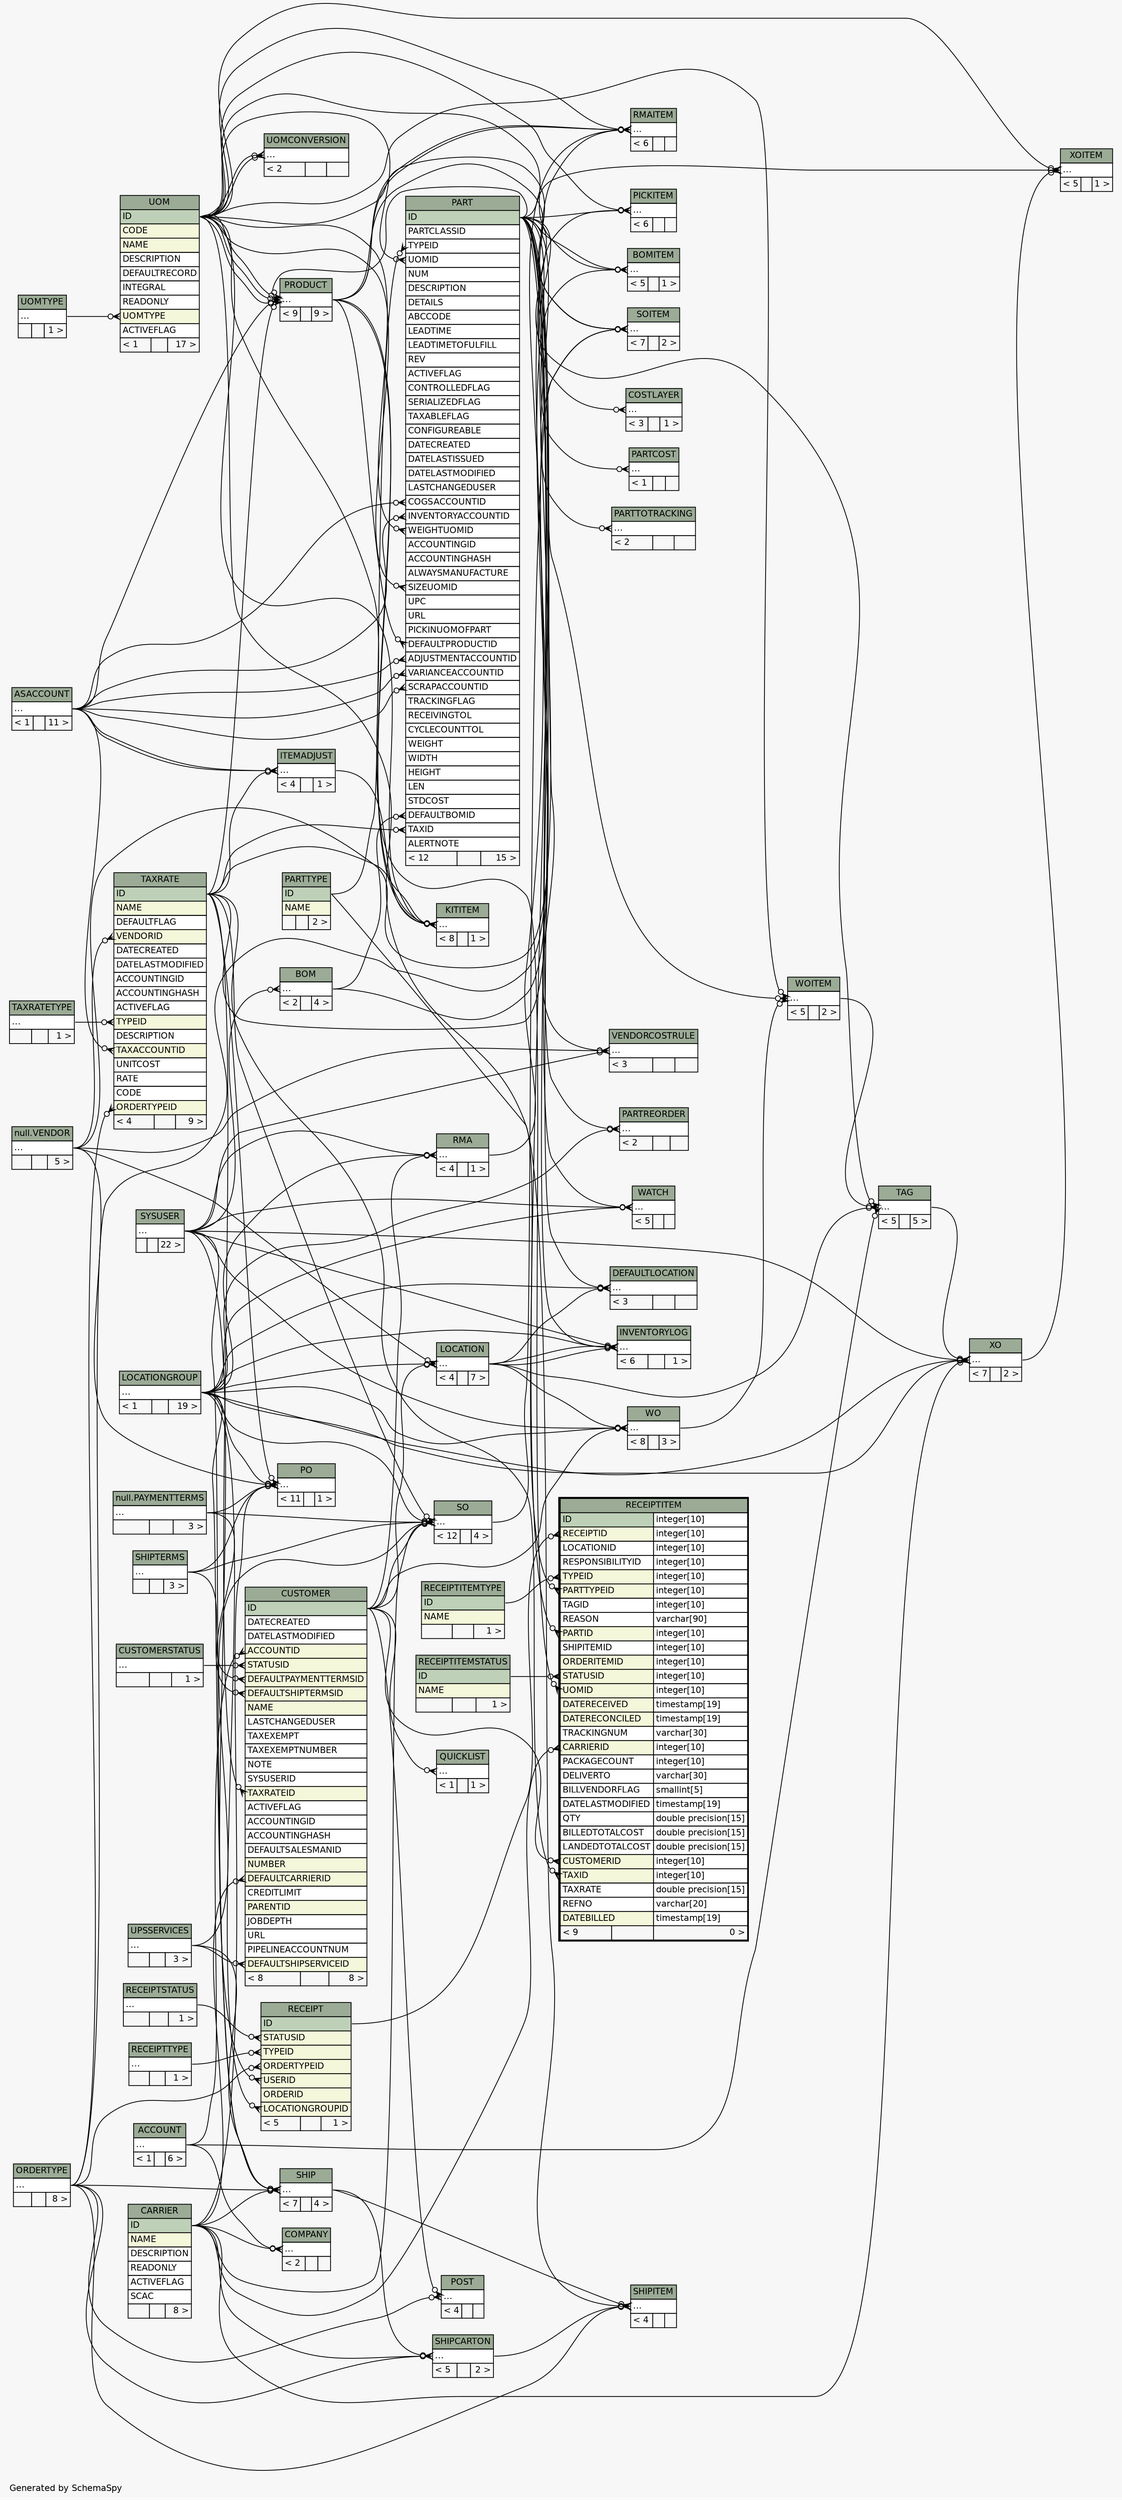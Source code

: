 // dot 2.26.3 on Linux 3.5.0-34-generic
// SchemaSpy rev 590
digraph "twoDegreesRelationshipsDiagram" {
  graph [
    rankdir="RL"
    bgcolor="#f7f7f7"
    label="\nGenerated by SchemaSpy"
    labeljust="l"
    nodesep="0.18"
    ranksep="0.46"
    fontname="Helvetica"
    fontsize="11"
  ];
  node [
    fontname="Helvetica"
    fontsize="11"
    shape="plaintext"
  ];
  edge [
    arrowsize="0.8"
  ];
  "BOM":"elipses":w -> "SYSUSER":"elipses":e [arrowhead=none dir=back arrowtail=crowodot];
  "BOMITEM":"elipses":w -> "BOM":"elipses":e [arrowhead=none dir=back arrowtail=crowodot];
  "BOMITEM":"elipses":w -> "PART":"ID":e [arrowhead=none dir=back arrowtail=crowodot];
  "BOMITEM":"elipses":w -> "UOM":"ID":e [arrowhead=none dir=back arrowtail=crowodot];
  "COMPANY":"elipses":w -> "ACCOUNT":"elipses":e [arrowhead=none dir=back arrowtail=crowodot];
  "COMPANY":"elipses":w -> "CARRIER":"ID":e [arrowhead=none dir=back arrowtail=crowodot];
  "COSTLAYER":"elipses":w -> "PART":"ID":e [arrowhead=none dir=back arrowtail=crowodot];
  "CUSTOMER":"ACCOUNTID":w -> "ACCOUNT":"elipses":e [arrowhead=none dir=back arrowtail=crowodot];
  "CUSTOMER":"DEFAULTCARRIERID":w -> "CARRIER":"ID":e [arrowhead=none dir=back arrowtail=crowodot];
  "CUSTOMER":"DEFAULTPAYMENTTERMSID":w -> "null.PAYMENTTERMS":"elipses":e [arrowhead=none dir=back arrowtail=crowodot];
  "CUSTOMER":"DEFAULTSHIPSERVICEID":w -> "UPSSERVICES":"elipses":e [arrowhead=none dir=back arrowtail=crowodot];
  "CUSTOMER":"DEFAULTSHIPTERMSID":w -> "SHIPTERMS":"elipses":e [arrowhead=none dir=back arrowtail=crowodot];
  "CUSTOMER":"STATUSID":w -> "CUSTOMERSTATUS":"elipses":e [arrowhead=none dir=back arrowtail=crowodot];
  "CUSTOMER":"TAXRATEID":w -> "TAXRATE":"ID":e [arrowhead=none dir=back arrowtail=crowodot];
  "DEFAULTLOCATION":"elipses":w -> "LOCATIONGROUP":"elipses":e [arrowhead=none dir=back arrowtail=crowodot];
  "DEFAULTLOCATION":"elipses":w -> "LOCATION":"elipses":e [arrowhead=none dir=back arrowtail=crowodot];
  "DEFAULTLOCATION":"elipses":w -> "PART":"ID":e [arrowhead=none dir=back arrowtail=crowodot];
  "INVENTORYLOG":"elipses":w -> "LOCATION":"elipses":e [arrowhead=none dir=back arrowtail=crowodot];
  "INVENTORYLOG":"elipses":w -> "LOCATION":"elipses":e [arrowhead=none dir=back arrowtail=crowodot];
  "INVENTORYLOG":"elipses":w -> "LOCATIONGROUP":"elipses":e [arrowhead=none dir=back arrowtail=crowodot];
  "INVENTORYLOG":"elipses":w -> "PART":"ID":e [arrowhead=none dir=back arrowtail=crowodot];
  "INVENTORYLOG":"elipses":w -> "SYSUSER":"elipses":e [arrowhead=none dir=back arrowtail=crowodot];
  "ITEMADJUST":"elipses":w -> "ASACCOUNT":"elipses":e [arrowhead=none dir=back arrowtail=crowodot];
  "ITEMADJUST":"elipses":w -> "ASACCOUNT":"elipses":e [arrowhead=none dir=back arrowtail=crowodot];
  "ITEMADJUST":"elipses":w -> "TAXRATE":"ID":e [arrowhead=none dir=back arrowtail=crowodot];
  "KITITEM":"elipses":w -> "ITEMADJUST":"elipses":e [arrowhead=none dir=back arrowtail=crowodot];
  "KITITEM":"elipses":w -> "PRODUCT":"elipses":e [arrowhead=none dir=back arrowtail=crowodot];
  "KITITEM":"elipses":w -> "PRODUCT":"elipses":e [arrowhead=none dir=back arrowtail=crowodot];
  "KITITEM":"elipses":w -> "TAXRATE":"ID":e [arrowhead=none dir=back arrowtail=crowodot];
  "KITITEM":"elipses":w -> "UOM":"ID":e [arrowhead=none dir=back arrowtail=crowodot];
  "LOCATION":"elipses":w -> "CUSTOMER":"ID":e [arrowhead=none dir=back arrowtail=crowodot];
  "LOCATION":"elipses":w -> "null.VENDOR":"elipses":e [arrowhead=none dir=back arrowtail=crowodot];
  "LOCATION":"elipses":w -> "LOCATIONGROUP":"elipses":e [arrowhead=none dir=back arrowtail=crowodot];
  "PART":"ADJUSTMENTACCOUNTID":w -> "ASACCOUNT":"elipses":e [arrowhead=none dir=back arrowtail=crowodot];
  "PART":"COGSACCOUNTID":w -> "ASACCOUNT":"elipses":e [arrowhead=none dir=back arrowtail=crowodot];
  "PART":"DEFAULTBOMID":w -> "BOM":"elipses":e [arrowhead=none dir=back arrowtail=crowodot];
  "PART":"DEFAULTPRODUCTID":w -> "PRODUCT":"elipses":e [arrowhead=none dir=back arrowtail=crowodot];
  "PART":"INVENTORYACCOUNTID":w -> "ASACCOUNT":"elipses":e [arrowhead=none dir=back arrowtail=crowodot];
  "PART":"SCRAPACCOUNTID":w -> "ASACCOUNT":"elipses":e [arrowhead=none dir=back arrowtail=crowodot];
  "PART":"SIZEUOMID":w -> "UOM":"ID":e [arrowhead=none dir=back arrowtail=crowodot];
  "PART":"TAXID":w -> "TAXRATE":"ID":e [arrowhead=none dir=back arrowtail=crowodot];
  "PART":"TYPEID":w -> "PARTTYPE":"ID":e [arrowhead=none dir=back arrowtail=crowodot];
  "PART":"UOMID":w -> "UOM":"ID":e [arrowhead=none dir=back arrowtail=crowodot];
  "PART":"VARIANCEACCOUNTID":w -> "ASACCOUNT":"elipses":e [arrowhead=none dir=back arrowtail=crowodot];
  "PART":"WEIGHTUOMID":w -> "UOM":"ID":e [arrowhead=none dir=back arrowtail=crowodot];
  "PARTCOST":"elipses":w -> "PART":"ID":e [arrowhead=none dir=back arrowtail=crowodot];
  "PARTREORDER":"elipses":w -> "LOCATIONGROUP":"elipses":e [arrowhead=none dir=back arrowtail=crowodot];
  "PARTREORDER":"elipses":w -> "PART":"ID":e [arrowhead=none dir=back arrowtail=crowodot];
  "PARTTOTRACKING":"elipses":w -> "PART":"ID":e [arrowhead=none dir=back arrowtail=crowodot];
  "PICKITEM":"elipses":w -> "ORDERTYPE":"elipses":e [arrowhead=none dir=back arrowtail=crowodot];
  "PICKITEM":"elipses":w -> "PART":"ID":e [arrowhead=none dir=back arrowtail=crowodot];
  "PICKITEM":"elipses":w -> "UOM":"ID":e [arrowhead=none dir=back arrowtail=crowodot];
  "PO":"elipses":w -> "CARRIER":"ID":e [arrowhead=none dir=back arrowtail=crowodot];
  "PO":"elipses":w -> "LOCATIONGROUP":"elipses":e [arrowhead=none dir=back arrowtail=crowodot];
  "PO":"elipses":w -> "null.PAYMENTTERMS":"elipses":e [arrowhead=none dir=back arrowtail=crowodot];
  "PO":"elipses":w -> "SHIPTERMS":"elipses":e [arrowhead=none dir=back arrowtail=crowodot];
  "PO":"elipses":w -> "TAXRATE":"ID":e [arrowhead=none dir=back arrowtail=crowodot];
  "PO":"elipses":w -> "null.VENDOR":"elipses":e [arrowhead=none dir=back arrowtail=crowodot];
  "POST":"elipses":w -> "CUSTOMER":"ID":e [arrowhead=none dir=back arrowtail=crowodot];
  "POST":"elipses":w -> "ORDERTYPE":"elipses":e [arrowhead=none dir=back arrowtail=crowodot];
  "PRODUCT":"elipses":w -> "ASACCOUNT":"elipses":e [arrowhead=none dir=back arrowtail=crowodot];
  "PRODUCT":"elipses":w -> "PART":"ID":e [arrowhead=none dir=back arrowtail=crowodot];
  "PRODUCT":"elipses":w -> "UOM":"ID":e [arrowhead=none dir=back arrowtail=crowodot];
  "PRODUCT":"elipses":w -> "TAXRATE":"ID":e [arrowhead=none dir=back arrowtail=crowodot];
  "PRODUCT":"elipses":w -> "UOM":"ID":e [arrowhead=none dir=back arrowtail=crowodot];
  "PRODUCT":"elipses":w -> "UOM":"ID":e [arrowhead=none dir=back arrowtail=crowodot];
  "QUICKLIST":"elipses":w -> "CUSTOMER":"ID":e [arrowhead=none dir=back arrowtail=crowodot];
  "RECEIPT":"LOCATIONGROUPID":w -> "LOCATIONGROUP":"elipses":e [arrowhead=none dir=back arrowtail=crowodot];
  "RECEIPT":"ORDERTYPEID":w -> "ORDERTYPE":"elipses":e [arrowhead=none dir=back arrowtail=crowodot];
  "RECEIPT":"STATUSID":w -> "RECEIPTSTATUS":"elipses":e [arrowhead=none dir=back arrowtail=crowodot];
  "RECEIPT":"TYPEID":w -> "RECEIPTTYPE":"elipses":e [arrowhead=none dir=back arrowtail=crowodot];
  "RECEIPT":"USERID":w -> "SYSUSER":"elipses":e [arrowhead=none dir=back arrowtail=crowodot];
  "RECEIPTITEM":"CARRIERID":w -> "CARRIER":"ID":e [arrowhead=none dir=back arrowtail=crowodot];
  "RECEIPTITEM":"CUSTOMERID":w -> "CUSTOMER":"ID":e [arrowhead=none dir=back arrowtail=crowodot];
  "RECEIPTITEM":"PARTID":w -> "PART":"ID":e [arrowhead=none dir=back arrowtail=crowodot];
  "RECEIPTITEM":"PARTTYPEID":w -> "PARTTYPE":"ID":e [arrowhead=none dir=back arrowtail=crowodot];
  "RECEIPTITEM":"RECEIPTID":w -> "RECEIPT":"ID":e [arrowhead=none dir=back arrowtail=crowodot];
  "RECEIPTITEM":"STATUSID":w -> "RECEIPTITEMSTATUS":"ID":e [arrowhead=none dir=back arrowtail=crowodot];
  "RECEIPTITEM":"TAXID":w -> "TAXRATE":"ID":e [arrowhead=none dir=back arrowtail=crowodot];
  "RECEIPTITEM":"TYPEID":w -> "RECEIPTITEMTYPE":"ID":e [arrowhead=none dir=back arrowtail=crowodot];
  "RECEIPTITEM":"UOMID":w -> "UOM":"ID":e [arrowhead=none dir=back arrowtail=crowodot];
  "RMA":"elipses":w -> "CUSTOMER":"ID":e [arrowhead=none dir=back arrowtail=crowodot];
  "RMA":"elipses":w -> "LOCATIONGROUP":"elipses":e [arrowhead=none dir=back arrowtail=crowodot];
  "RMA":"elipses":w -> "SYSUSER":"elipses":e [arrowhead=none dir=back arrowtail=crowodot];
  "RMAITEM":"elipses":w -> "PRODUCT":"elipses":e [arrowhead=none dir=back arrowtail=crowodot];
  "RMAITEM":"elipses":w -> "PRODUCT":"elipses":e [arrowhead=none dir=back arrowtail=crowodot];
  "RMAITEM":"elipses":w -> "RMA":"elipses":e [arrowhead=none dir=back arrowtail=crowodot];
  "RMAITEM":"elipses":w -> "UOM":"ID":e [arrowhead=none dir=back arrowtail=crowodot];
  "RMAITEM":"elipses":w -> "null.VENDOR":"elipses":e [arrowhead=none dir=back arrowtail=crowodot];
  "SHIP":"elipses":w -> "CARRIER":"ID":e [arrowhead=none dir=back arrowtail=crowodot];
  "SHIP":"elipses":w -> "LOCATIONGROUP":"elipses":e [arrowhead=none dir=back arrowtail=crowodot];
  "SHIP":"elipses":w -> "ORDERTYPE":"elipses":e [arrowhead=none dir=back arrowtail=crowodot];
  "SHIP":"elipses":w -> "SYSUSER":"elipses":e [arrowhead=none dir=back arrowtail=crowodot];
  "SHIP":"elipses":w -> "UPSSERVICES":"elipses":e [arrowhead=none dir=back arrowtail=crowodot];
  "SHIPCARTON":"elipses":w -> "CARRIER":"ID":e [arrowhead=none dir=back arrowtail=crowodot];
  "SHIPCARTON":"elipses":w -> "ORDERTYPE":"elipses":e [arrowhead=none dir=back arrowtail=crowodot];
  "SHIPCARTON":"elipses":w -> "SHIP":"elipses":e [arrowhead=none dir=back arrowtail=crowodot];
  "SHIPITEM":"elipses":w -> "ORDERTYPE":"elipses":e [arrowhead=none dir=back arrowtail=crowodot];
  "SHIPITEM":"elipses":w -> "SHIPCARTON":"elipses":e [arrowhead=none dir=back arrowtail=crowodot];
  "SHIPITEM":"elipses":w -> "SHIP":"elipses":e [arrowhead=none dir=back arrowtail=crowodot];
  "SHIPITEM":"elipses":w -> "UOM":"ID":e [arrowhead=none dir=back arrowtail=crowodot];
  "SO":"elipses":w -> "CARRIER":"ID":e [arrowhead=none dir=back arrowtail=crowodot];
  "SO":"elipses":w -> "CUSTOMER":"ID":e [arrowhead=none dir=back arrowtail=crowodot];
  "SO":"elipses":w -> "LOCATIONGROUP":"elipses":e [arrowhead=none dir=back arrowtail=crowodot];
  "SO":"elipses":w -> "null.PAYMENTTERMS":"elipses":e [arrowhead=none dir=back arrowtail=crowodot];
  "SO":"elipses":w -> "SHIPTERMS":"elipses":e [arrowhead=none dir=back arrowtail=crowodot];
  "SO":"elipses":w -> "TAXRATE":"ID":e [arrowhead=none dir=back arrowtail=crowodot];
  "SO":"elipses":w -> "UPSSERVICES":"elipses":e [arrowhead=none dir=back arrowtail=crowodot];
  "SOITEM":"elipses":w -> "PRODUCT":"elipses":e [arrowhead=none dir=back arrowtail=crowodot];
  "SOITEM":"elipses":w -> "SO":"elipses":e [arrowhead=none dir=back arrowtail=crowodot];
  "SOITEM":"elipses":w -> "TAXRATE":"ID":e [arrowhead=none dir=back arrowtail=crowodot];
  "SOITEM":"elipses":w -> "UOM":"ID":e [arrowhead=none dir=back arrowtail=crowodot];
  "TAG":"elipses":w -> "ACCOUNT":"elipses":e [arrowhead=none dir=back arrowtail=crowodot];
  "TAG":"elipses":w -> "LOCATION":"elipses":e [arrowhead=none dir=back arrowtail=crowodot];
  "TAG":"elipses":w -> "PART":"ID":e [arrowhead=none dir=back arrowtail=crowodot];
  "TAG":"elipses":w -> "WOITEM":"elipses":e [arrowhead=none dir=back arrowtail=crowodot];
  "TAXRATE":"ORDERTYPEID":w -> "ORDERTYPE":"elipses":e [arrowhead=none dir=back arrowtail=crowodot];
  "TAXRATE":"TAXACCOUNTID":w -> "ASACCOUNT":"elipses":e [arrowhead=none dir=back arrowtail=crowodot];
  "TAXRATE":"TYPEID":w -> "TAXRATETYPE":"elipses":e [arrowhead=none dir=back arrowtail=crowodot];
  "TAXRATE":"VENDORID":w -> "null.VENDOR":"elipses":e [arrowhead=none dir=back arrowtail=crowodot];
  "UOM":"UOMTYPE":w -> "UOMTYPE":"elipses":e [arrowhead=none dir=back arrowtail=crowodot];
  "UOMCONVERSION":"elipses":w -> "UOM":"ID":e [arrowhead=none dir=back arrowtail=crowodot];
  "UOMCONVERSION":"elipses":w -> "UOM":"ID":e [arrowhead=none dir=back arrowtail=crowodot];
  "VENDORCOSTRULE":"elipses":w -> "PART":"ID":e [arrowhead=none dir=back arrowtail=crowodot];
  "VENDORCOSTRULE":"elipses":w -> "SYSUSER":"elipses":e [arrowhead=none dir=back arrowtail=crowodot];
  "VENDORCOSTRULE":"elipses":w -> "null.VENDOR":"elipses":e [arrowhead=none dir=back arrowtail=crowodot];
  "WATCH":"elipses":w -> "PART":"ID":e [arrowhead=none dir=back arrowtail=crowodot];
  "WATCH":"elipses":w -> "LOCATIONGROUP":"elipses":e [arrowhead=none dir=back arrowtail=crowodot];
  "WATCH":"elipses":w -> "SYSUSER":"elipses":e [arrowhead=none dir=back arrowtail=crowodot];
  "WO":"elipses":w -> "CUSTOMER":"ID":e [arrowhead=none dir=back arrowtail=crowodot];
  "WO":"elipses":w -> "LOCATIONGROUP":"elipses":e [arrowhead=none dir=back arrowtail=crowodot];
  "WO":"elipses":w -> "LOCATION":"elipses":e [arrowhead=none dir=back arrowtail=crowodot];
  "WO":"elipses":w -> "SYSUSER":"elipses":e [arrowhead=none dir=back arrowtail=crowodot];
  "WOITEM":"elipses":w -> "PART":"ID":e [arrowhead=none dir=back arrowtail=crowodot];
  "WOITEM":"elipses":w -> "UOM":"ID":e [arrowhead=none dir=back arrowtail=crowodot];
  "WOITEM":"elipses":w -> "WO":"elipses":e [arrowhead=none dir=back arrowtail=crowodot];
  "XO":"elipses":w -> "CARRIER":"ID":e [arrowhead=none dir=back arrowtail=crowodot];
  "XO":"elipses":w -> "LOCATIONGROUP":"elipses":e [arrowhead=none dir=back arrowtail=crowodot];
  "XO":"elipses":w -> "TAG":"elipses":e [arrowhead=none dir=back arrowtail=crowodot];
  "XO":"elipses":w -> "LOCATIONGROUP":"elipses":e [arrowhead=none dir=back arrowtail=crowodot];
  "XO":"elipses":w -> "SYSUSER":"elipses":e [arrowhead=none dir=back arrowtail=crowodot];
  "XOITEM":"elipses":w -> "PART":"ID":e [arrowhead=none dir=back arrowtail=crowodot];
  "XOITEM":"elipses":w -> "UOM":"ID":e [arrowhead=none dir=back arrowtail=crowodot];
  "XOITEM":"elipses":w -> "XO":"elipses":e [arrowhead=none dir=back arrowtail=crowodot];
  "ACCOUNT" [
    label=<
    <TABLE BORDER="0" CELLBORDER="1" CELLSPACING="0" BGCOLOR="#ffffff">
      <TR><TD COLSPAN="3" BGCOLOR="#9bab96" ALIGN="CENTER">ACCOUNT</TD></TR>
      <TR><TD PORT="elipses" COLSPAN="3" ALIGN="LEFT">...</TD></TR>
      <TR><TD ALIGN="LEFT" BGCOLOR="#f7f7f7">&lt; 1</TD><TD ALIGN="RIGHT" BGCOLOR="#f7f7f7">  </TD><TD ALIGN="RIGHT" BGCOLOR="#f7f7f7">6 &gt;</TD></TR>
    </TABLE>>
    URL="ACCOUNT.html"
    tooltip="ACCOUNT"
  ];
  "ASACCOUNT" [
    label=<
    <TABLE BORDER="0" CELLBORDER="1" CELLSPACING="0" BGCOLOR="#ffffff">
      <TR><TD COLSPAN="3" BGCOLOR="#9bab96" ALIGN="CENTER">ASACCOUNT</TD></TR>
      <TR><TD PORT="elipses" COLSPAN="3" ALIGN="LEFT">...</TD></TR>
      <TR><TD ALIGN="LEFT" BGCOLOR="#f7f7f7">&lt; 1</TD><TD ALIGN="RIGHT" BGCOLOR="#f7f7f7">  </TD><TD ALIGN="RIGHT" BGCOLOR="#f7f7f7">11 &gt;</TD></TR>
    </TABLE>>
    URL="ASACCOUNT.html"
    tooltip="ASACCOUNT"
  ];
  "BOM" [
    label=<
    <TABLE BORDER="0" CELLBORDER="1" CELLSPACING="0" BGCOLOR="#ffffff">
      <TR><TD COLSPAN="3" BGCOLOR="#9bab96" ALIGN="CENTER">BOM</TD></TR>
      <TR><TD PORT="elipses" COLSPAN="3" ALIGN="LEFT">...</TD></TR>
      <TR><TD ALIGN="LEFT" BGCOLOR="#f7f7f7">&lt; 2</TD><TD ALIGN="RIGHT" BGCOLOR="#f7f7f7">  </TD><TD ALIGN="RIGHT" BGCOLOR="#f7f7f7">4 &gt;</TD></TR>
    </TABLE>>
    URL="BOM.html"
    tooltip="BOM"
  ];
  "BOMITEM" [
    label=<
    <TABLE BORDER="0" CELLBORDER="1" CELLSPACING="0" BGCOLOR="#ffffff">
      <TR><TD COLSPAN="3" BGCOLOR="#9bab96" ALIGN="CENTER">BOMITEM</TD></TR>
      <TR><TD PORT="elipses" COLSPAN="3" ALIGN="LEFT">...</TD></TR>
      <TR><TD ALIGN="LEFT" BGCOLOR="#f7f7f7">&lt; 5</TD><TD ALIGN="RIGHT" BGCOLOR="#f7f7f7">  </TD><TD ALIGN="RIGHT" BGCOLOR="#f7f7f7">1 &gt;</TD></TR>
    </TABLE>>
    URL="BOMITEM.html"
    tooltip="BOMITEM"
  ];
  "CARRIER" [
    label=<
    <TABLE BORDER="0" CELLBORDER="1" CELLSPACING="0" BGCOLOR="#ffffff">
      <TR><TD COLSPAN="3" BGCOLOR="#9bab96" ALIGN="CENTER">CARRIER</TD></TR>
      <TR><TD PORT="ID" COLSPAN="3" BGCOLOR="#bed1b8" ALIGN="LEFT">ID</TD></TR>
      <TR><TD PORT="NAME" COLSPAN="3" BGCOLOR="#f4f7da" ALIGN="LEFT">NAME</TD></TR>
      <TR><TD PORT="DESCRIPTION" COLSPAN="3" ALIGN="LEFT">DESCRIPTION</TD></TR>
      <TR><TD PORT="READONLY" COLSPAN="3" ALIGN="LEFT">READONLY</TD></TR>
      <TR><TD PORT="ACTIVEFLAG" COLSPAN="3" ALIGN="LEFT">ACTIVEFLAG</TD></TR>
      <TR><TD PORT="SCAC" COLSPAN="3" ALIGN="LEFT">SCAC</TD></TR>
      <TR><TD ALIGN="LEFT" BGCOLOR="#f7f7f7">  </TD><TD ALIGN="RIGHT" BGCOLOR="#f7f7f7">  </TD><TD ALIGN="RIGHT" BGCOLOR="#f7f7f7">8 &gt;</TD></TR>
    </TABLE>>
    URL="CARRIER.html"
    tooltip="CARRIER"
  ];
  "COMPANY" [
    label=<
    <TABLE BORDER="0" CELLBORDER="1" CELLSPACING="0" BGCOLOR="#ffffff">
      <TR><TD COLSPAN="3" BGCOLOR="#9bab96" ALIGN="CENTER">COMPANY</TD></TR>
      <TR><TD PORT="elipses" COLSPAN="3" ALIGN="LEFT">...</TD></TR>
      <TR><TD ALIGN="LEFT" BGCOLOR="#f7f7f7">&lt; 2</TD><TD ALIGN="RIGHT" BGCOLOR="#f7f7f7">  </TD><TD ALIGN="RIGHT" BGCOLOR="#f7f7f7">  </TD></TR>
    </TABLE>>
    URL="COMPANY.html"
    tooltip="COMPANY"
  ];
  "COSTLAYER" [
    label=<
    <TABLE BORDER="0" CELLBORDER="1" CELLSPACING="0" BGCOLOR="#ffffff">
      <TR><TD COLSPAN="3" BGCOLOR="#9bab96" ALIGN="CENTER">COSTLAYER</TD></TR>
      <TR><TD PORT="elipses" COLSPAN="3" ALIGN="LEFT">...</TD></TR>
      <TR><TD ALIGN="LEFT" BGCOLOR="#f7f7f7">&lt; 3</TD><TD ALIGN="RIGHT" BGCOLOR="#f7f7f7">  </TD><TD ALIGN="RIGHT" BGCOLOR="#f7f7f7">1 &gt;</TD></TR>
    </TABLE>>
    URL="COSTLAYER.html"
    tooltip="COSTLAYER"
  ];
  "CUSTOMER" [
    label=<
    <TABLE BORDER="0" CELLBORDER="1" CELLSPACING="0" BGCOLOR="#ffffff">
      <TR><TD COLSPAN="3" BGCOLOR="#9bab96" ALIGN="CENTER">CUSTOMER</TD></TR>
      <TR><TD PORT="ID" COLSPAN="3" BGCOLOR="#bed1b8" ALIGN="LEFT">ID</TD></TR>
      <TR><TD PORT="DATECREATED" COLSPAN="3" ALIGN="LEFT">DATECREATED</TD></TR>
      <TR><TD PORT="DATELASTMODIFIED" COLSPAN="3" ALIGN="LEFT">DATELASTMODIFIED</TD></TR>
      <TR><TD PORT="ACCOUNTID" COLSPAN="3" BGCOLOR="#f4f7da" ALIGN="LEFT">ACCOUNTID</TD></TR>
      <TR><TD PORT="STATUSID" COLSPAN="3" BGCOLOR="#f4f7da" ALIGN="LEFT">STATUSID</TD></TR>
      <TR><TD PORT="DEFAULTPAYMENTTERMSID" COLSPAN="3" BGCOLOR="#f4f7da" ALIGN="LEFT">DEFAULTPAYMENTTERMSID</TD></TR>
      <TR><TD PORT="DEFAULTSHIPTERMSID" COLSPAN="3" BGCOLOR="#f4f7da" ALIGN="LEFT">DEFAULTSHIPTERMSID</TD></TR>
      <TR><TD PORT="NAME" COLSPAN="3" BGCOLOR="#f4f7da" ALIGN="LEFT">NAME</TD></TR>
      <TR><TD PORT="LASTCHANGEDUSER" COLSPAN="3" ALIGN="LEFT">LASTCHANGEDUSER</TD></TR>
      <TR><TD PORT="TAXEXEMPT" COLSPAN="3" ALIGN="LEFT">TAXEXEMPT</TD></TR>
      <TR><TD PORT="TAXEXEMPTNUMBER" COLSPAN="3" ALIGN="LEFT">TAXEXEMPTNUMBER</TD></TR>
      <TR><TD PORT="NOTE" COLSPAN="3" ALIGN="LEFT">NOTE</TD></TR>
      <TR><TD PORT="SYSUSERID" COLSPAN="3" ALIGN="LEFT">SYSUSERID</TD></TR>
      <TR><TD PORT="TAXRATEID" COLSPAN="3" BGCOLOR="#f4f7da" ALIGN="LEFT">TAXRATEID</TD></TR>
      <TR><TD PORT="ACTIVEFLAG" COLSPAN="3" ALIGN="LEFT">ACTIVEFLAG</TD></TR>
      <TR><TD PORT="ACCOUNTINGID" COLSPAN="3" ALIGN="LEFT">ACCOUNTINGID</TD></TR>
      <TR><TD PORT="ACCOUNTINGHASH" COLSPAN="3" ALIGN="LEFT">ACCOUNTINGHASH</TD></TR>
      <TR><TD PORT="DEFAULTSALESMANID" COLSPAN="3" ALIGN="LEFT">DEFAULTSALESMANID</TD></TR>
      <TR><TD PORT="NUMBER" COLSPAN="3" BGCOLOR="#f4f7da" ALIGN="LEFT">NUMBER</TD></TR>
      <TR><TD PORT="DEFAULTCARRIERID" COLSPAN="3" BGCOLOR="#f4f7da" ALIGN="LEFT">DEFAULTCARRIERID</TD></TR>
      <TR><TD PORT="CREDITLIMIT" COLSPAN="3" ALIGN="LEFT">CREDITLIMIT</TD></TR>
      <TR><TD PORT="PARENTID" COLSPAN="3" BGCOLOR="#f4f7da" ALIGN="LEFT">PARENTID</TD></TR>
      <TR><TD PORT="JOBDEPTH" COLSPAN="3" ALIGN="LEFT">JOBDEPTH</TD></TR>
      <TR><TD PORT="URL" COLSPAN="3" ALIGN="LEFT">URL</TD></TR>
      <TR><TD PORT="PIPELINEACCOUNTNUM" COLSPAN="3" ALIGN="LEFT">PIPELINEACCOUNTNUM</TD></TR>
      <TR><TD PORT="DEFAULTSHIPSERVICEID" COLSPAN="3" BGCOLOR="#f4f7da" ALIGN="LEFT">DEFAULTSHIPSERVICEID</TD></TR>
      <TR><TD ALIGN="LEFT" BGCOLOR="#f7f7f7">&lt; 8</TD><TD ALIGN="RIGHT" BGCOLOR="#f7f7f7">  </TD><TD ALIGN="RIGHT" BGCOLOR="#f7f7f7">8 &gt;</TD></TR>
    </TABLE>>
    URL="CUSTOMER.html"
    tooltip="CUSTOMER"
  ];
  "CUSTOMERSTATUS" [
    label=<
    <TABLE BORDER="0" CELLBORDER="1" CELLSPACING="0" BGCOLOR="#ffffff">
      <TR><TD COLSPAN="3" BGCOLOR="#9bab96" ALIGN="CENTER">CUSTOMERSTATUS</TD></TR>
      <TR><TD PORT="elipses" COLSPAN="3" ALIGN="LEFT">...</TD></TR>
      <TR><TD ALIGN="LEFT" BGCOLOR="#f7f7f7">  </TD><TD ALIGN="RIGHT" BGCOLOR="#f7f7f7">  </TD><TD ALIGN="RIGHT" BGCOLOR="#f7f7f7">1 &gt;</TD></TR>
    </TABLE>>
    URL="CUSTOMERSTATUS.html"
    tooltip="CUSTOMERSTATUS"
  ];
  "DEFAULTLOCATION" [
    label=<
    <TABLE BORDER="0" CELLBORDER="1" CELLSPACING="0" BGCOLOR="#ffffff">
      <TR><TD COLSPAN="3" BGCOLOR="#9bab96" ALIGN="CENTER">DEFAULTLOCATION</TD></TR>
      <TR><TD PORT="elipses" COLSPAN="3" ALIGN="LEFT">...</TD></TR>
      <TR><TD ALIGN="LEFT" BGCOLOR="#f7f7f7">&lt; 3</TD><TD ALIGN="RIGHT" BGCOLOR="#f7f7f7">  </TD><TD ALIGN="RIGHT" BGCOLOR="#f7f7f7">  </TD></TR>
    </TABLE>>
    URL="DEFAULTLOCATION.html"
    tooltip="DEFAULTLOCATION"
  ];
  "INVENTORYLOG" [
    label=<
    <TABLE BORDER="0" CELLBORDER="1" CELLSPACING="0" BGCOLOR="#ffffff">
      <TR><TD COLSPAN="3" BGCOLOR="#9bab96" ALIGN="CENTER">INVENTORYLOG</TD></TR>
      <TR><TD PORT="elipses" COLSPAN="3" ALIGN="LEFT">...</TD></TR>
      <TR><TD ALIGN="LEFT" BGCOLOR="#f7f7f7">&lt; 6</TD><TD ALIGN="RIGHT" BGCOLOR="#f7f7f7">  </TD><TD ALIGN="RIGHT" BGCOLOR="#f7f7f7">1 &gt;</TD></TR>
    </TABLE>>
    URL="INVENTORYLOG.html"
    tooltip="INVENTORYLOG"
  ];
  "ITEMADJUST" [
    label=<
    <TABLE BORDER="0" CELLBORDER="1" CELLSPACING="0" BGCOLOR="#ffffff">
      <TR><TD COLSPAN="3" BGCOLOR="#9bab96" ALIGN="CENTER">ITEMADJUST</TD></TR>
      <TR><TD PORT="elipses" COLSPAN="3" ALIGN="LEFT">...</TD></TR>
      <TR><TD ALIGN="LEFT" BGCOLOR="#f7f7f7">&lt; 4</TD><TD ALIGN="RIGHT" BGCOLOR="#f7f7f7">  </TD><TD ALIGN="RIGHT" BGCOLOR="#f7f7f7">1 &gt;</TD></TR>
    </TABLE>>
    URL="ITEMADJUST.html"
    tooltip="ITEMADJUST"
  ];
  "KITITEM" [
    label=<
    <TABLE BORDER="0" CELLBORDER="1" CELLSPACING="0" BGCOLOR="#ffffff">
      <TR><TD COLSPAN="3" BGCOLOR="#9bab96" ALIGN="CENTER">KITITEM</TD></TR>
      <TR><TD PORT="elipses" COLSPAN="3" ALIGN="LEFT">...</TD></TR>
      <TR><TD ALIGN="LEFT" BGCOLOR="#f7f7f7">&lt; 8</TD><TD ALIGN="RIGHT" BGCOLOR="#f7f7f7">  </TD><TD ALIGN="RIGHT" BGCOLOR="#f7f7f7">1 &gt;</TD></TR>
    </TABLE>>
    URL="KITITEM.html"
    tooltip="KITITEM"
  ];
  "LOCATION" [
    label=<
    <TABLE BORDER="0" CELLBORDER="1" CELLSPACING="0" BGCOLOR="#ffffff">
      <TR><TD COLSPAN="3" BGCOLOR="#9bab96" ALIGN="CENTER">LOCATION</TD></TR>
      <TR><TD PORT="elipses" COLSPAN="3" ALIGN="LEFT">...</TD></TR>
      <TR><TD ALIGN="LEFT" BGCOLOR="#f7f7f7">&lt; 4</TD><TD ALIGN="RIGHT" BGCOLOR="#f7f7f7">  </TD><TD ALIGN="RIGHT" BGCOLOR="#f7f7f7">7 &gt;</TD></TR>
    </TABLE>>
    URL="LOCATION.html"
    tooltip="LOCATION"
  ];
  "LOCATIONGROUP" [
    label=<
    <TABLE BORDER="0" CELLBORDER="1" CELLSPACING="0" BGCOLOR="#ffffff">
      <TR><TD COLSPAN="3" BGCOLOR="#9bab96" ALIGN="CENTER">LOCATIONGROUP</TD></TR>
      <TR><TD PORT="elipses" COLSPAN="3" ALIGN="LEFT">...</TD></TR>
      <TR><TD ALIGN="LEFT" BGCOLOR="#f7f7f7">&lt; 1</TD><TD ALIGN="RIGHT" BGCOLOR="#f7f7f7">  </TD><TD ALIGN="RIGHT" BGCOLOR="#f7f7f7">19 &gt;</TD></TR>
    </TABLE>>
    URL="LOCATIONGROUP.html"
    tooltip="LOCATIONGROUP"
  ];
  "ORDERTYPE" [
    label=<
    <TABLE BORDER="0" CELLBORDER="1" CELLSPACING="0" BGCOLOR="#ffffff">
      <TR><TD COLSPAN="3" BGCOLOR="#9bab96" ALIGN="CENTER">ORDERTYPE</TD></TR>
      <TR><TD PORT="elipses" COLSPAN="3" ALIGN="LEFT">...</TD></TR>
      <TR><TD ALIGN="LEFT" BGCOLOR="#f7f7f7">  </TD><TD ALIGN="RIGHT" BGCOLOR="#f7f7f7">  </TD><TD ALIGN="RIGHT" BGCOLOR="#f7f7f7">8 &gt;</TD></TR>
    </TABLE>>
    URL="ORDERTYPE.html"
    tooltip="ORDERTYPE"
  ];
  "PART" [
    label=<
    <TABLE BORDER="0" CELLBORDER="1" CELLSPACING="0" BGCOLOR="#ffffff">
      <TR><TD COLSPAN="3" BGCOLOR="#9bab96" ALIGN="CENTER">PART</TD></TR>
      <TR><TD PORT="ID" COLSPAN="3" BGCOLOR="#bed1b8" ALIGN="LEFT">ID</TD></TR>
      <TR><TD PORT="PARTCLASSID" COLSPAN="3" ALIGN="LEFT">PARTCLASSID</TD></TR>
      <TR><TD PORT="TYPEID" COLSPAN="3" ALIGN="LEFT">TYPEID</TD></TR>
      <TR><TD PORT="UOMID" COLSPAN="3" ALIGN="LEFT">UOMID</TD></TR>
      <TR><TD PORT="NUM" COLSPAN="3" ALIGN="LEFT">NUM</TD></TR>
      <TR><TD PORT="DESCRIPTION" COLSPAN="3" ALIGN="LEFT">DESCRIPTION</TD></TR>
      <TR><TD PORT="DETAILS" COLSPAN="3" ALIGN="LEFT">DETAILS</TD></TR>
      <TR><TD PORT="ABCCODE" COLSPAN="3" ALIGN="LEFT">ABCCODE</TD></TR>
      <TR><TD PORT="LEADTIME" COLSPAN="3" ALIGN="LEFT">LEADTIME</TD></TR>
      <TR><TD PORT="LEADTIMETOFULFILL" COLSPAN="3" ALIGN="LEFT">LEADTIMETOFULFILL</TD></TR>
      <TR><TD PORT="REV" COLSPAN="3" ALIGN="LEFT">REV</TD></TR>
      <TR><TD PORT="ACTIVEFLAG" COLSPAN="3" ALIGN="LEFT">ACTIVEFLAG</TD></TR>
      <TR><TD PORT="CONTROLLEDFLAG" COLSPAN="3" ALIGN="LEFT">CONTROLLEDFLAG</TD></TR>
      <TR><TD PORT="SERIALIZEDFLAG" COLSPAN="3" ALIGN="LEFT">SERIALIZEDFLAG</TD></TR>
      <TR><TD PORT="TAXABLEFLAG" COLSPAN="3" ALIGN="LEFT">TAXABLEFLAG</TD></TR>
      <TR><TD PORT="CONFIGUREABLE" COLSPAN="3" ALIGN="LEFT">CONFIGUREABLE</TD></TR>
      <TR><TD PORT="DATECREATED" COLSPAN="3" ALIGN="LEFT">DATECREATED</TD></TR>
      <TR><TD PORT="DATELASTISSUED" COLSPAN="3" ALIGN="LEFT">DATELASTISSUED</TD></TR>
      <TR><TD PORT="DATELASTMODIFIED" COLSPAN="3" ALIGN="LEFT">DATELASTMODIFIED</TD></TR>
      <TR><TD PORT="LASTCHANGEDUSER" COLSPAN="3" ALIGN="LEFT">LASTCHANGEDUSER</TD></TR>
      <TR><TD PORT="COGSACCOUNTID" COLSPAN="3" ALIGN="LEFT">COGSACCOUNTID</TD></TR>
      <TR><TD PORT="INVENTORYACCOUNTID" COLSPAN="3" ALIGN="LEFT">INVENTORYACCOUNTID</TD></TR>
      <TR><TD PORT="WEIGHTUOMID" COLSPAN="3" ALIGN="LEFT">WEIGHTUOMID</TD></TR>
      <TR><TD PORT="ACCOUNTINGID" COLSPAN="3" ALIGN="LEFT">ACCOUNTINGID</TD></TR>
      <TR><TD PORT="ACCOUNTINGHASH" COLSPAN="3" ALIGN="LEFT">ACCOUNTINGHASH</TD></TR>
      <TR><TD PORT="ALWAYSMANUFACTURE" COLSPAN="3" ALIGN="LEFT">ALWAYSMANUFACTURE</TD></TR>
      <TR><TD PORT="SIZEUOMID" COLSPAN="3" ALIGN="LEFT">SIZEUOMID</TD></TR>
      <TR><TD PORT="UPC" COLSPAN="3" ALIGN="LEFT">UPC</TD></TR>
      <TR><TD PORT="URL" COLSPAN="3" ALIGN="LEFT">URL</TD></TR>
      <TR><TD PORT="PICKINUOMOFPART" COLSPAN="3" ALIGN="LEFT">PICKINUOMOFPART</TD></TR>
      <TR><TD PORT="DEFAULTPRODUCTID" COLSPAN="3" ALIGN="LEFT">DEFAULTPRODUCTID</TD></TR>
      <TR><TD PORT="ADJUSTMENTACCOUNTID" COLSPAN="3" ALIGN="LEFT">ADJUSTMENTACCOUNTID</TD></TR>
      <TR><TD PORT="VARIANCEACCOUNTID" COLSPAN="3" ALIGN="LEFT">VARIANCEACCOUNTID</TD></TR>
      <TR><TD PORT="SCRAPACCOUNTID" COLSPAN="3" ALIGN="LEFT">SCRAPACCOUNTID</TD></TR>
      <TR><TD PORT="TRACKINGFLAG" COLSPAN="3" ALIGN="LEFT">TRACKINGFLAG</TD></TR>
      <TR><TD PORT="RECEIVINGTOL" COLSPAN="3" ALIGN="LEFT">RECEIVINGTOL</TD></TR>
      <TR><TD PORT="CYCLECOUNTTOL" COLSPAN="3" ALIGN="LEFT">CYCLECOUNTTOL</TD></TR>
      <TR><TD PORT="WEIGHT" COLSPAN="3" ALIGN="LEFT">WEIGHT</TD></TR>
      <TR><TD PORT="WIDTH" COLSPAN="3" ALIGN="LEFT">WIDTH</TD></TR>
      <TR><TD PORT="HEIGHT" COLSPAN="3" ALIGN="LEFT">HEIGHT</TD></TR>
      <TR><TD PORT="LEN" COLSPAN="3" ALIGN="LEFT">LEN</TD></TR>
      <TR><TD PORT="STDCOST" COLSPAN="3" ALIGN="LEFT">STDCOST</TD></TR>
      <TR><TD PORT="DEFAULTBOMID" COLSPAN="3" ALIGN="LEFT">DEFAULTBOMID</TD></TR>
      <TR><TD PORT="TAXID" COLSPAN="3" ALIGN="LEFT">TAXID</TD></TR>
      <TR><TD PORT="ALERTNOTE" COLSPAN="3" ALIGN="LEFT">ALERTNOTE</TD></TR>
      <TR><TD ALIGN="LEFT" BGCOLOR="#f7f7f7">&lt; 12</TD><TD ALIGN="RIGHT" BGCOLOR="#f7f7f7">  </TD><TD ALIGN="RIGHT" BGCOLOR="#f7f7f7">15 &gt;</TD></TR>
    </TABLE>>
    URL="PART.html"
    tooltip="PART"
  ];
  "PARTCOST" [
    label=<
    <TABLE BORDER="0" CELLBORDER="1" CELLSPACING="0" BGCOLOR="#ffffff">
      <TR><TD COLSPAN="3" BGCOLOR="#9bab96" ALIGN="CENTER">PARTCOST</TD></TR>
      <TR><TD PORT="elipses" COLSPAN="3" ALIGN="LEFT">...</TD></TR>
      <TR><TD ALIGN="LEFT" BGCOLOR="#f7f7f7">&lt; 1</TD><TD ALIGN="RIGHT" BGCOLOR="#f7f7f7">  </TD><TD ALIGN="RIGHT" BGCOLOR="#f7f7f7">  </TD></TR>
    </TABLE>>
    URL="PARTCOST.html"
    tooltip="PARTCOST"
  ];
  "PARTREORDER" [
    label=<
    <TABLE BORDER="0" CELLBORDER="1" CELLSPACING="0" BGCOLOR="#ffffff">
      <TR><TD COLSPAN="3" BGCOLOR="#9bab96" ALIGN="CENTER">PARTREORDER</TD></TR>
      <TR><TD PORT="elipses" COLSPAN="3" ALIGN="LEFT">...</TD></TR>
      <TR><TD ALIGN="LEFT" BGCOLOR="#f7f7f7">&lt; 2</TD><TD ALIGN="RIGHT" BGCOLOR="#f7f7f7">  </TD><TD ALIGN="RIGHT" BGCOLOR="#f7f7f7">  </TD></TR>
    </TABLE>>
    URL="PARTREORDER.html"
    tooltip="PARTREORDER"
  ];
  "PARTTOTRACKING" [
    label=<
    <TABLE BORDER="0" CELLBORDER="1" CELLSPACING="0" BGCOLOR="#ffffff">
      <TR><TD COLSPAN="3" BGCOLOR="#9bab96" ALIGN="CENTER">PARTTOTRACKING</TD></TR>
      <TR><TD PORT="elipses" COLSPAN="3" ALIGN="LEFT">...</TD></TR>
      <TR><TD ALIGN="LEFT" BGCOLOR="#f7f7f7">&lt; 2</TD><TD ALIGN="RIGHT" BGCOLOR="#f7f7f7">  </TD><TD ALIGN="RIGHT" BGCOLOR="#f7f7f7">  </TD></TR>
    </TABLE>>
    URL="PARTTOTRACKING.html"
    tooltip="PARTTOTRACKING"
  ];
  "PARTTYPE" [
    label=<
    <TABLE BORDER="0" CELLBORDER="1" CELLSPACING="0" BGCOLOR="#ffffff">
      <TR><TD COLSPAN="3" BGCOLOR="#9bab96" ALIGN="CENTER">PARTTYPE</TD></TR>
      <TR><TD PORT="ID" COLSPAN="3" BGCOLOR="#bed1b8" ALIGN="LEFT">ID</TD></TR>
      <TR><TD PORT="NAME" COLSPAN="3" BGCOLOR="#f4f7da" ALIGN="LEFT">NAME</TD></TR>
      <TR><TD ALIGN="LEFT" BGCOLOR="#f7f7f7">  </TD><TD ALIGN="RIGHT" BGCOLOR="#f7f7f7">  </TD><TD ALIGN="RIGHT" BGCOLOR="#f7f7f7">2 &gt;</TD></TR>
    </TABLE>>
    URL="PARTTYPE.html"
    tooltip="PARTTYPE"
  ];
  "null.PAYMENTTERMS" [
    label=<
    <TABLE BORDER="0" CELLBORDER="1" CELLSPACING="0" BGCOLOR="#ffffff">
      <TR><TD COLSPAN="3" BGCOLOR="#9bab96" ALIGN="CENTER">null.PAYMENTTERMS</TD></TR>
      <TR><TD PORT="elipses" COLSPAN="3" ALIGN="LEFT">...</TD></TR>
      <TR><TD ALIGN="LEFT" BGCOLOR="#f7f7f7">  </TD><TD ALIGN="RIGHT" BGCOLOR="#f7f7f7">  </TD><TD ALIGN="RIGHT" BGCOLOR="#f7f7f7">3 &gt;</TD></TR>
    </TABLE>>
    tooltip="null.PAYMENTTERMS"
  ];
  "PICKITEM" [
    label=<
    <TABLE BORDER="0" CELLBORDER="1" CELLSPACING="0" BGCOLOR="#ffffff">
      <TR><TD COLSPAN="3" BGCOLOR="#9bab96" ALIGN="CENTER">PICKITEM</TD></TR>
      <TR><TD PORT="elipses" COLSPAN="3" ALIGN="LEFT">...</TD></TR>
      <TR><TD ALIGN="LEFT" BGCOLOR="#f7f7f7">&lt; 6</TD><TD ALIGN="RIGHT" BGCOLOR="#f7f7f7">  </TD><TD ALIGN="RIGHT" BGCOLOR="#f7f7f7">  </TD></TR>
    </TABLE>>
    URL="PICKITEM.html"
    tooltip="PICKITEM"
  ];
  "PO" [
    label=<
    <TABLE BORDER="0" CELLBORDER="1" CELLSPACING="0" BGCOLOR="#ffffff">
      <TR><TD COLSPAN="3" BGCOLOR="#9bab96" ALIGN="CENTER">PO</TD></TR>
      <TR><TD PORT="elipses" COLSPAN="3" ALIGN="LEFT">...</TD></TR>
      <TR><TD ALIGN="LEFT" BGCOLOR="#f7f7f7">&lt; 11</TD><TD ALIGN="RIGHT" BGCOLOR="#f7f7f7">  </TD><TD ALIGN="RIGHT" BGCOLOR="#f7f7f7">1 &gt;</TD></TR>
    </TABLE>>
    URL="PO.html"
    tooltip="PO"
  ];
  "POST" [
    label=<
    <TABLE BORDER="0" CELLBORDER="1" CELLSPACING="0" BGCOLOR="#ffffff">
      <TR><TD COLSPAN="3" BGCOLOR="#9bab96" ALIGN="CENTER">POST</TD></TR>
      <TR><TD PORT="elipses" COLSPAN="3" ALIGN="LEFT">...</TD></TR>
      <TR><TD ALIGN="LEFT" BGCOLOR="#f7f7f7">&lt; 4</TD><TD ALIGN="RIGHT" BGCOLOR="#f7f7f7">  </TD><TD ALIGN="RIGHT" BGCOLOR="#f7f7f7">  </TD></TR>
    </TABLE>>
    URL="POST.html"
    tooltip="POST"
  ];
  "PRODUCT" [
    label=<
    <TABLE BORDER="0" CELLBORDER="1" CELLSPACING="0" BGCOLOR="#ffffff">
      <TR><TD COLSPAN="3" BGCOLOR="#9bab96" ALIGN="CENTER">PRODUCT</TD></TR>
      <TR><TD PORT="elipses" COLSPAN="3" ALIGN="LEFT">...</TD></TR>
      <TR><TD ALIGN="LEFT" BGCOLOR="#f7f7f7">&lt; 9</TD><TD ALIGN="RIGHT" BGCOLOR="#f7f7f7">  </TD><TD ALIGN="RIGHT" BGCOLOR="#f7f7f7">9 &gt;</TD></TR>
    </TABLE>>
    URL="PRODUCT.html"
    tooltip="PRODUCT"
  ];
  "QUICKLIST" [
    label=<
    <TABLE BORDER="0" CELLBORDER="1" CELLSPACING="0" BGCOLOR="#ffffff">
      <TR><TD COLSPAN="3" BGCOLOR="#9bab96" ALIGN="CENTER">QUICKLIST</TD></TR>
      <TR><TD PORT="elipses" COLSPAN="3" ALIGN="LEFT">...</TD></TR>
      <TR><TD ALIGN="LEFT" BGCOLOR="#f7f7f7">&lt; 1</TD><TD ALIGN="RIGHT" BGCOLOR="#f7f7f7">  </TD><TD ALIGN="RIGHT" BGCOLOR="#f7f7f7">1 &gt;</TD></TR>
    </TABLE>>
    URL="QUICKLIST.html"
    tooltip="QUICKLIST"
  ];
  "RECEIPT" [
    label=<
    <TABLE BORDER="0" CELLBORDER="1" CELLSPACING="0" BGCOLOR="#ffffff">
      <TR><TD COLSPAN="3" BGCOLOR="#9bab96" ALIGN="CENTER">RECEIPT</TD></TR>
      <TR><TD PORT="ID" COLSPAN="3" BGCOLOR="#bed1b8" ALIGN="LEFT">ID</TD></TR>
      <TR><TD PORT="STATUSID" COLSPAN="3" BGCOLOR="#f4f7da" ALIGN="LEFT">STATUSID</TD></TR>
      <TR><TD PORT="TYPEID" COLSPAN="3" BGCOLOR="#f4f7da" ALIGN="LEFT">TYPEID</TD></TR>
      <TR><TD PORT="ORDERTYPEID" COLSPAN="3" BGCOLOR="#f4f7da" ALIGN="LEFT">ORDERTYPEID</TD></TR>
      <TR><TD PORT="USERID" COLSPAN="3" BGCOLOR="#f4f7da" ALIGN="LEFT">USERID</TD></TR>
      <TR><TD PORT="ORDERID" COLSPAN="3" BGCOLOR="#f4f7da" ALIGN="LEFT">ORDERID</TD></TR>
      <TR><TD PORT="LOCATIONGROUPID" COLSPAN="3" BGCOLOR="#f4f7da" ALIGN="LEFT">LOCATIONGROUPID</TD></TR>
      <TR><TD ALIGN="LEFT" BGCOLOR="#f7f7f7">&lt; 5</TD><TD ALIGN="RIGHT" BGCOLOR="#f7f7f7">  </TD><TD ALIGN="RIGHT" BGCOLOR="#f7f7f7">1 &gt;</TD></TR>
    </TABLE>>
    URL="RECEIPT.html"
    tooltip="RECEIPT"
  ];
  "RECEIPTITEM" [
    label=<
    <TABLE BORDER="2" CELLBORDER="1" CELLSPACING="0" BGCOLOR="#ffffff">
      <TR><TD COLSPAN="3" BGCOLOR="#9bab96" ALIGN="CENTER">RECEIPTITEM</TD></TR>
      <TR><TD PORT="ID" COLSPAN="2" BGCOLOR="#bed1b8" ALIGN="LEFT">ID</TD><TD PORT="ID.type" ALIGN="LEFT">integer[10]</TD></TR>
      <TR><TD PORT="RECEIPTID" COLSPAN="2" BGCOLOR="#f4f7da" ALIGN="LEFT">RECEIPTID</TD><TD PORT="RECEIPTID.type" ALIGN="LEFT">integer[10]</TD></TR>
      <TR><TD PORT="LOCATIONID" COLSPAN="2" ALIGN="LEFT">LOCATIONID</TD><TD PORT="LOCATIONID.type" ALIGN="LEFT">integer[10]</TD></TR>
      <TR><TD PORT="RESPONSIBILITYID" COLSPAN="2" ALIGN="LEFT">RESPONSIBILITYID</TD><TD PORT="RESPONSIBILITYID.type" ALIGN="LEFT">integer[10]</TD></TR>
      <TR><TD PORT="TYPEID" COLSPAN="2" BGCOLOR="#f4f7da" ALIGN="LEFT">TYPEID</TD><TD PORT="TYPEID.type" ALIGN="LEFT">integer[10]</TD></TR>
      <TR><TD PORT="PARTTYPEID" COLSPAN="2" BGCOLOR="#f4f7da" ALIGN="LEFT">PARTTYPEID</TD><TD PORT="PARTTYPEID.type" ALIGN="LEFT">integer[10]</TD></TR>
      <TR><TD PORT="TAGID" COLSPAN="2" ALIGN="LEFT">TAGID</TD><TD PORT="TAGID.type" ALIGN="LEFT">integer[10]</TD></TR>
      <TR><TD PORT="REASON" COLSPAN="2" ALIGN="LEFT">REASON</TD><TD PORT="REASON.type" ALIGN="LEFT">varchar[90]</TD></TR>
      <TR><TD PORT="PARTID" COLSPAN="2" BGCOLOR="#f4f7da" ALIGN="LEFT">PARTID</TD><TD PORT="PARTID.type" ALIGN="LEFT">integer[10]</TD></TR>
      <TR><TD PORT="SHIPITEMID" COLSPAN="2" ALIGN="LEFT">SHIPITEMID</TD><TD PORT="SHIPITEMID.type" ALIGN="LEFT">integer[10]</TD></TR>
      <TR><TD PORT="ORDERITEMID" COLSPAN="2" BGCOLOR="#f4f7da" ALIGN="LEFT">ORDERITEMID</TD><TD PORT="ORDERITEMID.type" ALIGN="LEFT">integer[10]</TD></TR>
      <TR><TD PORT="STATUSID" COLSPAN="2" BGCOLOR="#f4f7da" ALIGN="LEFT">STATUSID</TD><TD PORT="STATUSID.type" ALIGN="LEFT">integer[10]</TD></TR>
      <TR><TD PORT="UOMID" COLSPAN="2" BGCOLOR="#f4f7da" ALIGN="LEFT">UOMID</TD><TD PORT="UOMID.type" ALIGN="LEFT">integer[10]</TD></TR>
      <TR><TD PORT="DATERECEIVED" COLSPAN="2" BGCOLOR="#f4f7da" ALIGN="LEFT">DATERECEIVED</TD><TD PORT="DATERECEIVED.type" ALIGN="LEFT">timestamp[19]</TD></TR>
      <TR><TD PORT="DATERECONCILED" COLSPAN="2" BGCOLOR="#f4f7da" ALIGN="LEFT">DATERECONCILED</TD><TD PORT="DATERECONCILED.type" ALIGN="LEFT">timestamp[19]</TD></TR>
      <TR><TD PORT="TRACKINGNUM" COLSPAN="2" ALIGN="LEFT">TRACKINGNUM</TD><TD PORT="TRACKINGNUM.type" ALIGN="LEFT">varchar[30]</TD></TR>
      <TR><TD PORT="CARRIERID" COLSPAN="2" BGCOLOR="#f4f7da" ALIGN="LEFT">CARRIERID</TD><TD PORT="CARRIERID.type" ALIGN="LEFT">integer[10]</TD></TR>
      <TR><TD PORT="PACKAGECOUNT" COLSPAN="2" ALIGN="LEFT">PACKAGECOUNT</TD><TD PORT="PACKAGECOUNT.type" ALIGN="LEFT">integer[10]</TD></TR>
      <TR><TD PORT="DELIVERTO" COLSPAN="2" ALIGN="LEFT">DELIVERTO</TD><TD PORT="DELIVERTO.type" ALIGN="LEFT">varchar[30]</TD></TR>
      <TR><TD PORT="BILLVENDORFLAG" COLSPAN="2" ALIGN="LEFT">BILLVENDORFLAG</TD><TD PORT="BILLVENDORFLAG.type" ALIGN="LEFT">smallint[5]</TD></TR>
      <TR><TD PORT="DATELASTMODIFIED" COLSPAN="2" ALIGN="LEFT">DATELASTMODIFIED</TD><TD PORT="DATELASTMODIFIED.type" ALIGN="LEFT">timestamp[19]</TD></TR>
      <TR><TD PORT="QTY" COLSPAN="2" ALIGN="LEFT">QTY</TD><TD PORT="QTY.type" ALIGN="LEFT">double precision[15]</TD></TR>
      <TR><TD PORT="BILLEDTOTALCOST" COLSPAN="2" ALIGN="LEFT">BILLEDTOTALCOST</TD><TD PORT="BILLEDTOTALCOST.type" ALIGN="LEFT">double precision[15]</TD></TR>
      <TR><TD PORT="LANDEDTOTALCOST" COLSPAN="2" ALIGN="LEFT">LANDEDTOTALCOST</TD><TD PORT="LANDEDTOTALCOST.type" ALIGN="LEFT">double precision[15]</TD></TR>
      <TR><TD PORT="CUSTOMERID" COLSPAN="2" BGCOLOR="#f4f7da" ALIGN="LEFT">CUSTOMERID</TD><TD PORT="CUSTOMERID.type" ALIGN="LEFT">integer[10]</TD></TR>
      <TR><TD PORT="TAXID" COLSPAN="2" BGCOLOR="#f4f7da" ALIGN="LEFT">TAXID</TD><TD PORT="TAXID.type" ALIGN="LEFT">integer[10]</TD></TR>
      <TR><TD PORT="TAXRATE" COLSPAN="2" ALIGN="LEFT">TAXRATE</TD><TD PORT="TAXRATE.type" ALIGN="LEFT">double precision[15]</TD></TR>
      <TR><TD PORT="REFNO" COLSPAN="2" ALIGN="LEFT">REFNO</TD><TD PORT="REFNO.type" ALIGN="LEFT">varchar[20]</TD></TR>
      <TR><TD PORT="DATEBILLED" COLSPAN="2" BGCOLOR="#f4f7da" ALIGN="LEFT">DATEBILLED</TD><TD PORT="DATEBILLED.type" ALIGN="LEFT">timestamp[19]</TD></TR>
      <TR><TD ALIGN="LEFT" BGCOLOR="#f7f7f7">&lt; 9</TD><TD ALIGN="RIGHT" BGCOLOR="#f7f7f7">  </TD><TD ALIGN="RIGHT" BGCOLOR="#f7f7f7">0 &gt;</TD></TR>
    </TABLE>>
    URL="RECEIPTITEM.html"
    tooltip="RECEIPTITEM"
  ];
  "RECEIPTITEMSTATUS" [
    label=<
    <TABLE BORDER="0" CELLBORDER="1" CELLSPACING="0" BGCOLOR="#ffffff">
      <TR><TD COLSPAN="3" BGCOLOR="#9bab96" ALIGN="CENTER">RECEIPTITEMSTATUS</TD></TR>
      <TR><TD PORT="ID" COLSPAN="3" BGCOLOR="#bed1b8" ALIGN="LEFT">ID</TD></TR>
      <TR><TD PORT="NAME" COLSPAN="3" BGCOLOR="#f4f7da" ALIGN="LEFT">NAME</TD></TR>
      <TR><TD ALIGN="LEFT" BGCOLOR="#f7f7f7">  </TD><TD ALIGN="RIGHT" BGCOLOR="#f7f7f7">  </TD><TD ALIGN="RIGHT" BGCOLOR="#f7f7f7">1 &gt;</TD></TR>
    </TABLE>>
    URL="RECEIPTITEMSTATUS.html"
    tooltip="RECEIPTITEMSTATUS"
  ];
  "RECEIPTITEMTYPE" [
    label=<
    <TABLE BORDER="0" CELLBORDER="1" CELLSPACING="0" BGCOLOR="#ffffff">
      <TR><TD COLSPAN="3" BGCOLOR="#9bab96" ALIGN="CENTER">RECEIPTITEMTYPE</TD></TR>
      <TR><TD PORT="ID" COLSPAN="3" BGCOLOR="#bed1b8" ALIGN="LEFT">ID</TD></TR>
      <TR><TD PORT="NAME" COLSPAN="3" BGCOLOR="#f4f7da" ALIGN="LEFT">NAME</TD></TR>
      <TR><TD ALIGN="LEFT" BGCOLOR="#f7f7f7">  </TD><TD ALIGN="RIGHT" BGCOLOR="#f7f7f7">  </TD><TD ALIGN="RIGHT" BGCOLOR="#f7f7f7">1 &gt;</TD></TR>
    </TABLE>>
    URL="RECEIPTITEMTYPE.html"
    tooltip="RECEIPTITEMTYPE"
  ];
  "RECEIPTSTATUS" [
    label=<
    <TABLE BORDER="0" CELLBORDER="1" CELLSPACING="0" BGCOLOR="#ffffff">
      <TR><TD COLSPAN="3" BGCOLOR="#9bab96" ALIGN="CENTER">RECEIPTSTATUS</TD></TR>
      <TR><TD PORT="elipses" COLSPAN="3" ALIGN="LEFT">...</TD></TR>
      <TR><TD ALIGN="LEFT" BGCOLOR="#f7f7f7">  </TD><TD ALIGN="RIGHT" BGCOLOR="#f7f7f7">  </TD><TD ALIGN="RIGHT" BGCOLOR="#f7f7f7">1 &gt;</TD></TR>
    </TABLE>>
    URL="RECEIPTSTATUS.html"
    tooltip="RECEIPTSTATUS"
  ];
  "RECEIPTTYPE" [
    label=<
    <TABLE BORDER="0" CELLBORDER="1" CELLSPACING="0" BGCOLOR="#ffffff">
      <TR><TD COLSPAN="3" BGCOLOR="#9bab96" ALIGN="CENTER">RECEIPTTYPE</TD></TR>
      <TR><TD PORT="elipses" COLSPAN="3" ALIGN="LEFT">...</TD></TR>
      <TR><TD ALIGN="LEFT" BGCOLOR="#f7f7f7">  </TD><TD ALIGN="RIGHT" BGCOLOR="#f7f7f7">  </TD><TD ALIGN="RIGHT" BGCOLOR="#f7f7f7">1 &gt;</TD></TR>
    </TABLE>>
    URL="RECEIPTTYPE.html"
    tooltip="RECEIPTTYPE"
  ];
  "RMA" [
    label=<
    <TABLE BORDER="0" CELLBORDER="1" CELLSPACING="0" BGCOLOR="#ffffff">
      <TR><TD COLSPAN="3" BGCOLOR="#9bab96" ALIGN="CENTER">RMA</TD></TR>
      <TR><TD PORT="elipses" COLSPAN="3" ALIGN="LEFT">...</TD></TR>
      <TR><TD ALIGN="LEFT" BGCOLOR="#f7f7f7">&lt; 4</TD><TD ALIGN="RIGHT" BGCOLOR="#f7f7f7">  </TD><TD ALIGN="RIGHT" BGCOLOR="#f7f7f7">1 &gt;</TD></TR>
    </TABLE>>
    URL="RMA.html"
    tooltip="RMA"
  ];
  "RMAITEM" [
    label=<
    <TABLE BORDER="0" CELLBORDER="1" CELLSPACING="0" BGCOLOR="#ffffff">
      <TR><TD COLSPAN="3" BGCOLOR="#9bab96" ALIGN="CENTER">RMAITEM</TD></TR>
      <TR><TD PORT="elipses" COLSPAN="3" ALIGN="LEFT">...</TD></TR>
      <TR><TD ALIGN="LEFT" BGCOLOR="#f7f7f7">&lt; 6</TD><TD ALIGN="RIGHT" BGCOLOR="#f7f7f7">  </TD><TD ALIGN="RIGHT" BGCOLOR="#f7f7f7">  </TD></TR>
    </TABLE>>
    URL="RMAITEM.html"
    tooltip="RMAITEM"
  ];
  "SHIP" [
    label=<
    <TABLE BORDER="0" CELLBORDER="1" CELLSPACING="0" BGCOLOR="#ffffff">
      <TR><TD COLSPAN="3" BGCOLOR="#9bab96" ALIGN="CENTER">SHIP</TD></TR>
      <TR><TD PORT="elipses" COLSPAN="3" ALIGN="LEFT">...</TD></TR>
      <TR><TD ALIGN="LEFT" BGCOLOR="#f7f7f7">&lt; 7</TD><TD ALIGN="RIGHT" BGCOLOR="#f7f7f7">  </TD><TD ALIGN="RIGHT" BGCOLOR="#f7f7f7">4 &gt;</TD></TR>
    </TABLE>>
    URL="SHIP.html"
    tooltip="SHIP"
  ];
  "SHIPCARTON" [
    label=<
    <TABLE BORDER="0" CELLBORDER="1" CELLSPACING="0" BGCOLOR="#ffffff">
      <TR><TD COLSPAN="3" BGCOLOR="#9bab96" ALIGN="CENTER">SHIPCARTON</TD></TR>
      <TR><TD PORT="elipses" COLSPAN="3" ALIGN="LEFT">...</TD></TR>
      <TR><TD ALIGN="LEFT" BGCOLOR="#f7f7f7">&lt; 5</TD><TD ALIGN="RIGHT" BGCOLOR="#f7f7f7">  </TD><TD ALIGN="RIGHT" BGCOLOR="#f7f7f7">2 &gt;</TD></TR>
    </TABLE>>
    URL="SHIPCARTON.html"
    tooltip="SHIPCARTON"
  ];
  "SHIPITEM" [
    label=<
    <TABLE BORDER="0" CELLBORDER="1" CELLSPACING="0" BGCOLOR="#ffffff">
      <TR><TD COLSPAN="3" BGCOLOR="#9bab96" ALIGN="CENTER">SHIPITEM</TD></TR>
      <TR><TD PORT="elipses" COLSPAN="3" ALIGN="LEFT">...</TD></TR>
      <TR><TD ALIGN="LEFT" BGCOLOR="#f7f7f7">&lt; 4</TD><TD ALIGN="RIGHT" BGCOLOR="#f7f7f7">  </TD><TD ALIGN="RIGHT" BGCOLOR="#f7f7f7">  </TD></TR>
    </TABLE>>
    URL="SHIPITEM.html"
    tooltip="SHIPITEM"
  ];
  "SHIPTERMS" [
    label=<
    <TABLE BORDER="0" CELLBORDER="1" CELLSPACING="0" BGCOLOR="#ffffff">
      <TR><TD COLSPAN="3" BGCOLOR="#9bab96" ALIGN="CENTER">SHIPTERMS</TD></TR>
      <TR><TD PORT="elipses" COLSPAN="3" ALIGN="LEFT">...</TD></TR>
      <TR><TD ALIGN="LEFT" BGCOLOR="#f7f7f7">  </TD><TD ALIGN="RIGHT" BGCOLOR="#f7f7f7">  </TD><TD ALIGN="RIGHT" BGCOLOR="#f7f7f7">3 &gt;</TD></TR>
    </TABLE>>
    URL="SHIPTERMS.html"
    tooltip="SHIPTERMS"
  ];
  "SO" [
    label=<
    <TABLE BORDER="0" CELLBORDER="1" CELLSPACING="0" BGCOLOR="#ffffff">
      <TR><TD COLSPAN="3" BGCOLOR="#9bab96" ALIGN="CENTER">SO</TD></TR>
      <TR><TD PORT="elipses" COLSPAN="3" ALIGN="LEFT">...</TD></TR>
      <TR><TD ALIGN="LEFT" BGCOLOR="#f7f7f7">&lt; 12</TD><TD ALIGN="RIGHT" BGCOLOR="#f7f7f7">  </TD><TD ALIGN="RIGHT" BGCOLOR="#f7f7f7">4 &gt;</TD></TR>
    </TABLE>>
    URL="SO.html"
    tooltip="SO"
  ];
  "SOITEM" [
    label=<
    <TABLE BORDER="0" CELLBORDER="1" CELLSPACING="0" BGCOLOR="#ffffff">
      <TR><TD COLSPAN="3" BGCOLOR="#9bab96" ALIGN="CENTER">SOITEM</TD></TR>
      <TR><TD PORT="elipses" COLSPAN="3" ALIGN="LEFT">...</TD></TR>
      <TR><TD ALIGN="LEFT" BGCOLOR="#f7f7f7">&lt; 7</TD><TD ALIGN="RIGHT" BGCOLOR="#f7f7f7">  </TD><TD ALIGN="RIGHT" BGCOLOR="#f7f7f7">2 &gt;</TD></TR>
    </TABLE>>
    URL="SOITEM.html"
    tooltip="SOITEM"
  ];
  "SYSUSER" [
    label=<
    <TABLE BORDER="0" CELLBORDER="1" CELLSPACING="0" BGCOLOR="#ffffff">
      <TR><TD COLSPAN="3" BGCOLOR="#9bab96" ALIGN="CENTER">SYSUSER</TD></TR>
      <TR><TD PORT="elipses" COLSPAN="3" ALIGN="LEFT">...</TD></TR>
      <TR><TD ALIGN="LEFT" BGCOLOR="#f7f7f7">  </TD><TD ALIGN="RIGHT" BGCOLOR="#f7f7f7">  </TD><TD ALIGN="RIGHT" BGCOLOR="#f7f7f7">22 &gt;</TD></TR>
    </TABLE>>
    URL="SYSUSER.html"
    tooltip="SYSUSER"
  ];
  "TAG" [
    label=<
    <TABLE BORDER="0" CELLBORDER="1" CELLSPACING="0" BGCOLOR="#ffffff">
      <TR><TD COLSPAN="3" BGCOLOR="#9bab96" ALIGN="CENTER">TAG</TD></TR>
      <TR><TD PORT="elipses" COLSPAN="3" ALIGN="LEFT">...</TD></TR>
      <TR><TD ALIGN="LEFT" BGCOLOR="#f7f7f7">&lt; 5</TD><TD ALIGN="RIGHT" BGCOLOR="#f7f7f7">  </TD><TD ALIGN="RIGHT" BGCOLOR="#f7f7f7">5 &gt;</TD></TR>
    </TABLE>>
    URL="TAG.html"
    tooltip="TAG"
  ];
  "TAXRATE" [
    label=<
    <TABLE BORDER="0" CELLBORDER="1" CELLSPACING="0" BGCOLOR="#ffffff">
      <TR><TD COLSPAN="3" BGCOLOR="#9bab96" ALIGN="CENTER">TAXRATE</TD></TR>
      <TR><TD PORT="ID" COLSPAN="3" BGCOLOR="#bed1b8" ALIGN="LEFT">ID</TD></TR>
      <TR><TD PORT="NAME" COLSPAN="3" BGCOLOR="#f4f7da" ALIGN="LEFT">NAME</TD></TR>
      <TR><TD PORT="DEFAULTFLAG" COLSPAN="3" ALIGN="LEFT">DEFAULTFLAG</TD></TR>
      <TR><TD PORT="VENDORID" COLSPAN="3" BGCOLOR="#f4f7da" ALIGN="LEFT">VENDORID</TD></TR>
      <TR><TD PORT="DATECREATED" COLSPAN="3" ALIGN="LEFT">DATECREATED</TD></TR>
      <TR><TD PORT="DATELASTMODIFIED" COLSPAN="3" ALIGN="LEFT">DATELASTMODIFIED</TD></TR>
      <TR><TD PORT="ACCOUNTINGID" COLSPAN="3" ALIGN="LEFT">ACCOUNTINGID</TD></TR>
      <TR><TD PORT="ACCOUNTINGHASH" COLSPAN="3" ALIGN="LEFT">ACCOUNTINGHASH</TD></TR>
      <TR><TD PORT="ACTIVEFLAG" COLSPAN="3" ALIGN="LEFT">ACTIVEFLAG</TD></TR>
      <TR><TD PORT="TYPEID" COLSPAN="3" BGCOLOR="#f4f7da" ALIGN="LEFT">TYPEID</TD></TR>
      <TR><TD PORT="DESCRIPTION" COLSPAN="3" ALIGN="LEFT">DESCRIPTION</TD></TR>
      <TR><TD PORT="TAXACCOUNTID" COLSPAN="3" BGCOLOR="#f4f7da" ALIGN="LEFT">TAXACCOUNTID</TD></TR>
      <TR><TD PORT="UNITCOST" COLSPAN="3" ALIGN="LEFT">UNITCOST</TD></TR>
      <TR><TD PORT="RATE" COLSPAN="3" ALIGN="LEFT">RATE</TD></TR>
      <TR><TD PORT="CODE" COLSPAN="3" ALIGN="LEFT">CODE</TD></TR>
      <TR><TD PORT="ORDERTYPEID" COLSPAN="3" BGCOLOR="#f4f7da" ALIGN="LEFT">ORDERTYPEID</TD></TR>
      <TR><TD ALIGN="LEFT" BGCOLOR="#f7f7f7">&lt; 4</TD><TD ALIGN="RIGHT" BGCOLOR="#f7f7f7">  </TD><TD ALIGN="RIGHT" BGCOLOR="#f7f7f7">9 &gt;</TD></TR>
    </TABLE>>
    URL="TAXRATE.html"
    tooltip="TAXRATE"
  ];
  "TAXRATETYPE" [
    label=<
    <TABLE BORDER="0" CELLBORDER="1" CELLSPACING="0" BGCOLOR="#ffffff">
      <TR><TD COLSPAN="3" BGCOLOR="#9bab96" ALIGN="CENTER">TAXRATETYPE</TD></TR>
      <TR><TD PORT="elipses" COLSPAN="3" ALIGN="LEFT">...</TD></TR>
      <TR><TD ALIGN="LEFT" BGCOLOR="#f7f7f7">  </TD><TD ALIGN="RIGHT" BGCOLOR="#f7f7f7">  </TD><TD ALIGN="RIGHT" BGCOLOR="#f7f7f7">1 &gt;</TD></TR>
    </TABLE>>
    URL="TAXRATETYPE.html"
    tooltip="TAXRATETYPE"
  ];
  "UOM" [
    label=<
    <TABLE BORDER="0" CELLBORDER="1" CELLSPACING="0" BGCOLOR="#ffffff">
      <TR><TD COLSPAN="3" BGCOLOR="#9bab96" ALIGN="CENTER">UOM</TD></TR>
      <TR><TD PORT="ID" COLSPAN="3" BGCOLOR="#bed1b8" ALIGN="LEFT">ID</TD></TR>
      <TR><TD PORT="CODE" COLSPAN="3" BGCOLOR="#f4f7da" ALIGN="LEFT">CODE</TD></TR>
      <TR><TD PORT="NAME" COLSPAN="3" BGCOLOR="#f4f7da" ALIGN="LEFT">NAME</TD></TR>
      <TR><TD PORT="DESCRIPTION" COLSPAN="3" ALIGN="LEFT">DESCRIPTION</TD></TR>
      <TR><TD PORT="DEFAULTRECORD" COLSPAN="3" ALIGN="LEFT">DEFAULTRECORD</TD></TR>
      <TR><TD PORT="INTEGRAL" COLSPAN="3" ALIGN="LEFT">INTEGRAL</TD></TR>
      <TR><TD PORT="READONLY" COLSPAN="3" ALIGN="LEFT">READONLY</TD></TR>
      <TR><TD PORT="UOMTYPE" COLSPAN="3" BGCOLOR="#f4f7da" ALIGN="LEFT">UOMTYPE</TD></TR>
      <TR><TD PORT="ACTIVEFLAG" COLSPAN="3" ALIGN="LEFT">ACTIVEFLAG</TD></TR>
      <TR><TD ALIGN="LEFT" BGCOLOR="#f7f7f7">&lt; 1</TD><TD ALIGN="RIGHT" BGCOLOR="#f7f7f7">  </TD><TD ALIGN="RIGHT" BGCOLOR="#f7f7f7">17 &gt;</TD></TR>
    </TABLE>>
    URL="UOM.html"
    tooltip="UOM"
  ];
  "UOMCONVERSION" [
    label=<
    <TABLE BORDER="0" CELLBORDER="1" CELLSPACING="0" BGCOLOR="#ffffff">
      <TR><TD COLSPAN="3" BGCOLOR="#9bab96" ALIGN="CENTER">UOMCONVERSION</TD></TR>
      <TR><TD PORT="elipses" COLSPAN="3" ALIGN="LEFT">...</TD></TR>
      <TR><TD ALIGN="LEFT" BGCOLOR="#f7f7f7">&lt; 2</TD><TD ALIGN="RIGHT" BGCOLOR="#f7f7f7">  </TD><TD ALIGN="RIGHT" BGCOLOR="#f7f7f7">  </TD></TR>
    </TABLE>>
    URL="UOMCONVERSION.html"
    tooltip="UOMCONVERSION"
  ];
  "UOMTYPE" [
    label=<
    <TABLE BORDER="0" CELLBORDER="1" CELLSPACING="0" BGCOLOR="#ffffff">
      <TR><TD COLSPAN="3" BGCOLOR="#9bab96" ALIGN="CENTER">UOMTYPE</TD></TR>
      <TR><TD PORT="elipses" COLSPAN="3" ALIGN="LEFT">...</TD></TR>
      <TR><TD ALIGN="LEFT" BGCOLOR="#f7f7f7">  </TD><TD ALIGN="RIGHT" BGCOLOR="#f7f7f7">  </TD><TD ALIGN="RIGHT" BGCOLOR="#f7f7f7">1 &gt;</TD></TR>
    </TABLE>>
    URL="UOMTYPE.html"
    tooltip="UOMTYPE"
  ];
  "UPSSERVICES" [
    label=<
    <TABLE BORDER="0" CELLBORDER="1" CELLSPACING="0" BGCOLOR="#ffffff">
      <TR><TD COLSPAN="3" BGCOLOR="#9bab96" ALIGN="CENTER">UPSSERVICES</TD></TR>
      <TR><TD PORT="elipses" COLSPAN="3" ALIGN="LEFT">...</TD></TR>
      <TR><TD ALIGN="LEFT" BGCOLOR="#f7f7f7">  </TD><TD ALIGN="RIGHT" BGCOLOR="#f7f7f7">  </TD><TD ALIGN="RIGHT" BGCOLOR="#f7f7f7">3 &gt;</TD></TR>
    </TABLE>>
    URL="UPSSERVICES.html"
    tooltip="UPSSERVICES"
  ];
  "null.VENDOR" [
    label=<
    <TABLE BORDER="0" CELLBORDER="1" CELLSPACING="0" BGCOLOR="#ffffff">
      <TR><TD COLSPAN="3" BGCOLOR="#9bab96" ALIGN="CENTER">null.VENDOR</TD></TR>
      <TR><TD PORT="elipses" COLSPAN="3" ALIGN="LEFT">...</TD></TR>
      <TR><TD ALIGN="LEFT" BGCOLOR="#f7f7f7">  </TD><TD ALIGN="RIGHT" BGCOLOR="#f7f7f7">  </TD><TD ALIGN="RIGHT" BGCOLOR="#f7f7f7">5 &gt;</TD></TR>
    </TABLE>>
    tooltip="null.VENDOR"
  ];
  "VENDORCOSTRULE" [
    label=<
    <TABLE BORDER="0" CELLBORDER="1" CELLSPACING="0" BGCOLOR="#ffffff">
      <TR><TD COLSPAN="3" BGCOLOR="#9bab96" ALIGN="CENTER">VENDORCOSTRULE</TD></TR>
      <TR><TD PORT="elipses" COLSPAN="3" ALIGN="LEFT">...</TD></TR>
      <TR><TD ALIGN="LEFT" BGCOLOR="#f7f7f7">&lt; 3</TD><TD ALIGN="RIGHT" BGCOLOR="#f7f7f7">  </TD><TD ALIGN="RIGHT" BGCOLOR="#f7f7f7">  </TD></TR>
    </TABLE>>
    URL="VENDORCOSTRULE.html"
    tooltip="VENDORCOSTRULE"
  ];
  "WATCH" [
    label=<
    <TABLE BORDER="0" CELLBORDER="1" CELLSPACING="0" BGCOLOR="#ffffff">
      <TR><TD COLSPAN="3" BGCOLOR="#9bab96" ALIGN="CENTER">WATCH</TD></TR>
      <TR><TD PORT="elipses" COLSPAN="3" ALIGN="LEFT">...</TD></TR>
      <TR><TD ALIGN="LEFT" BGCOLOR="#f7f7f7">&lt; 5</TD><TD ALIGN="RIGHT" BGCOLOR="#f7f7f7">  </TD><TD ALIGN="RIGHT" BGCOLOR="#f7f7f7">  </TD></TR>
    </TABLE>>
    URL="WATCH.html"
    tooltip="WATCH"
  ];
  "WO" [
    label=<
    <TABLE BORDER="0" CELLBORDER="1" CELLSPACING="0" BGCOLOR="#ffffff">
      <TR><TD COLSPAN="3" BGCOLOR="#9bab96" ALIGN="CENTER">WO</TD></TR>
      <TR><TD PORT="elipses" COLSPAN="3" ALIGN="LEFT">...</TD></TR>
      <TR><TD ALIGN="LEFT" BGCOLOR="#f7f7f7">&lt; 8</TD><TD ALIGN="RIGHT" BGCOLOR="#f7f7f7">  </TD><TD ALIGN="RIGHT" BGCOLOR="#f7f7f7">3 &gt;</TD></TR>
    </TABLE>>
    URL="WO.html"
    tooltip="WO"
  ];
  "WOITEM" [
    label=<
    <TABLE BORDER="0" CELLBORDER="1" CELLSPACING="0" BGCOLOR="#ffffff">
      <TR><TD COLSPAN="3" BGCOLOR="#9bab96" ALIGN="CENTER">WOITEM</TD></TR>
      <TR><TD PORT="elipses" COLSPAN="3" ALIGN="LEFT">...</TD></TR>
      <TR><TD ALIGN="LEFT" BGCOLOR="#f7f7f7">&lt; 5</TD><TD ALIGN="RIGHT" BGCOLOR="#f7f7f7">  </TD><TD ALIGN="RIGHT" BGCOLOR="#f7f7f7">2 &gt;</TD></TR>
    </TABLE>>
    URL="WOITEM.html"
    tooltip="WOITEM"
  ];
  "XO" [
    label=<
    <TABLE BORDER="0" CELLBORDER="1" CELLSPACING="0" BGCOLOR="#ffffff">
      <TR><TD COLSPAN="3" BGCOLOR="#9bab96" ALIGN="CENTER">XO</TD></TR>
      <TR><TD PORT="elipses" COLSPAN="3" ALIGN="LEFT">...</TD></TR>
      <TR><TD ALIGN="LEFT" BGCOLOR="#f7f7f7">&lt; 7</TD><TD ALIGN="RIGHT" BGCOLOR="#f7f7f7">  </TD><TD ALIGN="RIGHT" BGCOLOR="#f7f7f7">2 &gt;</TD></TR>
    </TABLE>>
    URL="XO.html"
    tooltip="XO"
  ];
  "XOITEM" [
    label=<
    <TABLE BORDER="0" CELLBORDER="1" CELLSPACING="0" BGCOLOR="#ffffff">
      <TR><TD COLSPAN="3" BGCOLOR="#9bab96" ALIGN="CENTER">XOITEM</TD></TR>
      <TR><TD PORT="elipses" COLSPAN="3" ALIGN="LEFT">...</TD></TR>
      <TR><TD ALIGN="LEFT" BGCOLOR="#f7f7f7">&lt; 5</TD><TD ALIGN="RIGHT" BGCOLOR="#f7f7f7">  </TD><TD ALIGN="RIGHT" BGCOLOR="#f7f7f7">1 &gt;</TD></TR>
    </TABLE>>
    URL="XOITEM.html"
    tooltip="XOITEM"
  ];
}
